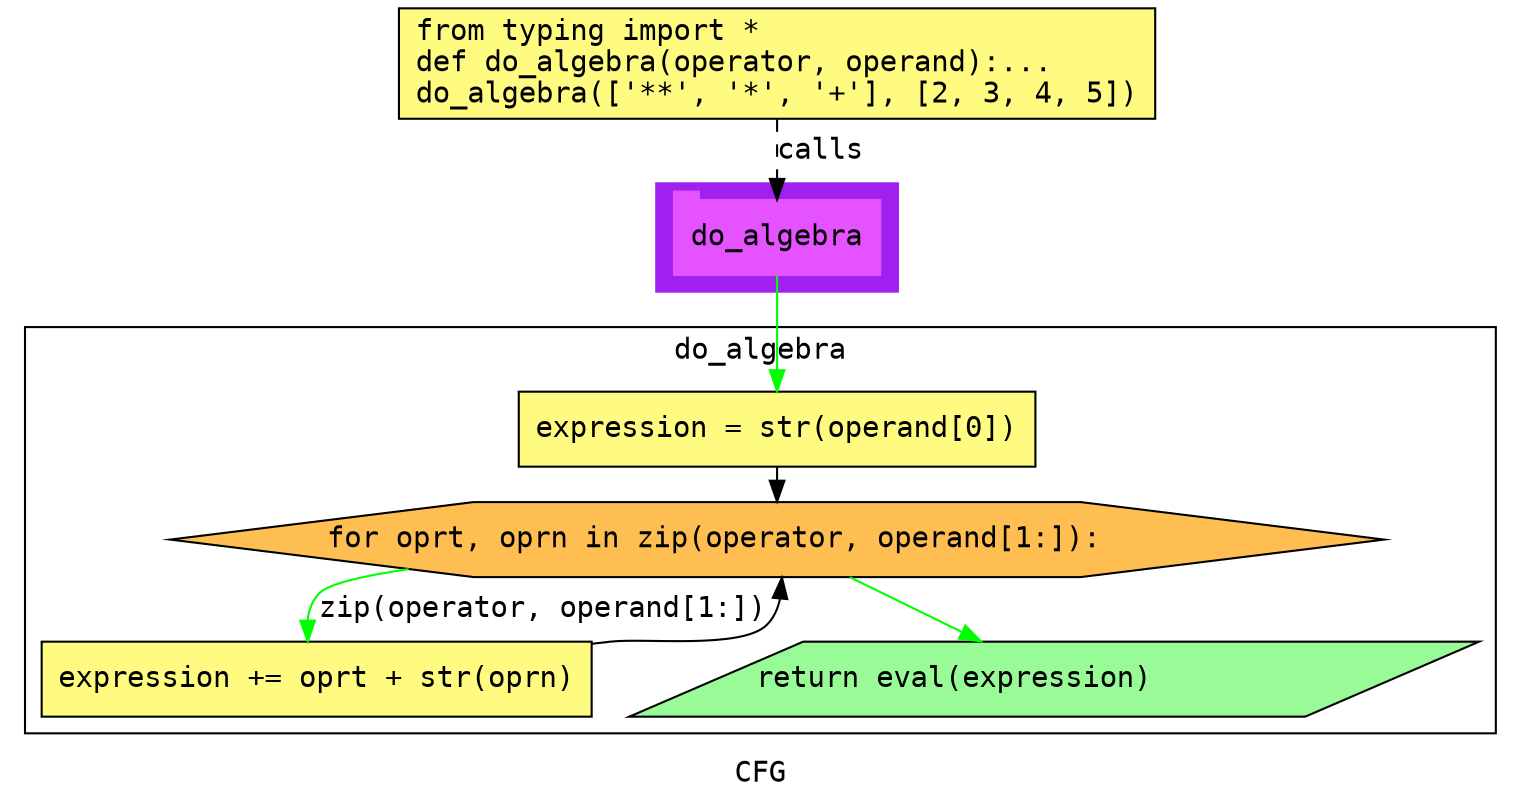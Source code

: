 digraph cluster728CFG {
	graph [bb="0,0,706,379",
		compound=True,
		fontname="DejaVu Sans Mono",
		label=CFG,
		lheight=0.21,
		lp="353,11.5",
		lwidth=0.35,
		pack=False,
		rankdir=TB,
		ranksep=0.02
	];
	node [fontname="DejaVu Sans Mono",
		label="\N"
	];
	edge [fontname="DejaVu Sans Mono"];
	subgraph cluster_1 {
		graph [bb="311,243,427,295",
			color=purple,
			compound=true,
			fontname="DejaVu Sans Mono",
			label="",
			rankdir=TB,
			ranksep=0.02,
			shape=tab,
			style=filled
		];
		node [fontname="DejaVu Sans Mono"];
		edge [fontname="DejaVu Sans Mono"];
		12	[color="#E552FF",
			height=0.5,
			label=do_algebra,
			linenum="[8]",
			pos="369,269",
			shape=tab,
			style=filled,
			width=1.375];
	}
	subgraph cluster4do_algebra {
		graph [bb="8,31,698,226",
			compound=True,
			fontname="DejaVu Sans Mono",
			label=do_algebra,
			lheight=0.21,
			lp="353,214.5",
			lwidth=1.15,
			pack=False,
			rankdir=TB,
			ranksep=0.02
		];
		node [fontname="DejaVu Sans Mono"];
		edge [fontname="DejaVu Sans Mono"];
		subgraph cluster_3 {
			graph [color=purple,
				compound=true,
				fontname="DejaVu Sans Mono",
				label="",
				rankdir=TB,
				ranksep=0.02,
				shape=tab,
				style=filled
			];
			node [fontname="DejaVu Sans Mono"];
			edge [fontname="DejaVu Sans Mono"];
		}
		subgraph cluster_5 {
			graph [color=purple,
				compound=true,
				fontname="DejaVu Sans Mono",
				label="",
				rankdir=TB,
				ranksep=0.02,
				shape=tab,
				style=filled
			];
			node [fontname="DejaVu Sans Mono"];
			edge [fontname="DejaVu Sans Mono"];
		}
		subgraph cluster_7 {
			graph [color=purple,
				compound=true,
				fontname="DejaVu Sans Mono",
				label="",
				rankdir=TB,
				ranksep=0.02,
				shape=tab,
				style=filled
			];
			node [fontname="DejaVu Sans Mono"];
			edge [fontname="DejaVu Sans Mono"];
		}
		3	[fillcolor="#FFFB81",
			height=0.5,
			label="expression = str(operand[0])\l",
			linenum="[3]",
			pos="369,177",
			shape=rectangle,
			style="filled,solid",
			width=3.4444];
		5	[fillcolor="#FFBE52",
			height=0.5,
			label="for oprt, oprn in zip(operator, operand[1:]):\l",
			linenum="[4]",
			pos="369,124",
			shape=hexagon,
			style="filled,solid",
			width=8.0886];
		3 -> 5	[color=black,
			pos="e,369,142.25 369,158.73 369,156.66 369,154.5 369,152.32"];
		7	[fillcolor="#FFFB81",
			height=0.5,
			label="expression += oprt + str(oprn)\l",
			linenum="[5]",
			pos="148,57",
			shape=rectangle,
			style="filled,solid",
			width=3.6667];
		5 -> 7	[color=green,
			label="zip(operator, operand[1:])",
			lp="252.5,90.5",
			pos="e,141.46,75.402 189.62,110.15 166.54,106.86 149.34,102.85 145,98 141.89,94.519 140.61,90.117 140.42,85.515"];
		8	[fillcolor="#98fb98",
			height=0.5,
			label="return eval(expression)\l",
			linenum="[6]",
			pos="494,57",
			shape=parallelogram,
			style="filled,solid",
			width=5.4529];
		5 -> 8	[color=green,
			pos="e,460.94,75.19 401.84,105.92 417.08,97.998 435.38,88.483 451.64,80.026"];
		7 -> 5	[color=black,
			pos="e,371.34,105.71 280.09,73.981 283.09,74.326 286.06,74.666 289,75 305.65,76.892 352.04,71.256 364,83 367.41,86.345 369.35,90.748 \
370.37,95.407"];
	}
	1	[fillcolor="#FFFB81",
		height=0.73611,
		label="from typing import *\ldef do_algebra(operator, operand):...\ldo_algebra(['**', '*', '+'], [2, 3, 4, 5])\l",
		linenum="[1]",
		pos="369,352.5",
		shape=rectangle,
		style="filled,solid",
		width=5.0417];
	1 -> 12	[label=calls,
		lp="390,310.5",
		pos="e,369,287.13 369,325.71 369,316.66 369,306.47 369,297.3",
		style=dashed];
	12 -> 3	[color=green,
		pos="e,369,195.3 369,250.65 369,237.82 369,220.11 369,205.38"];
}
